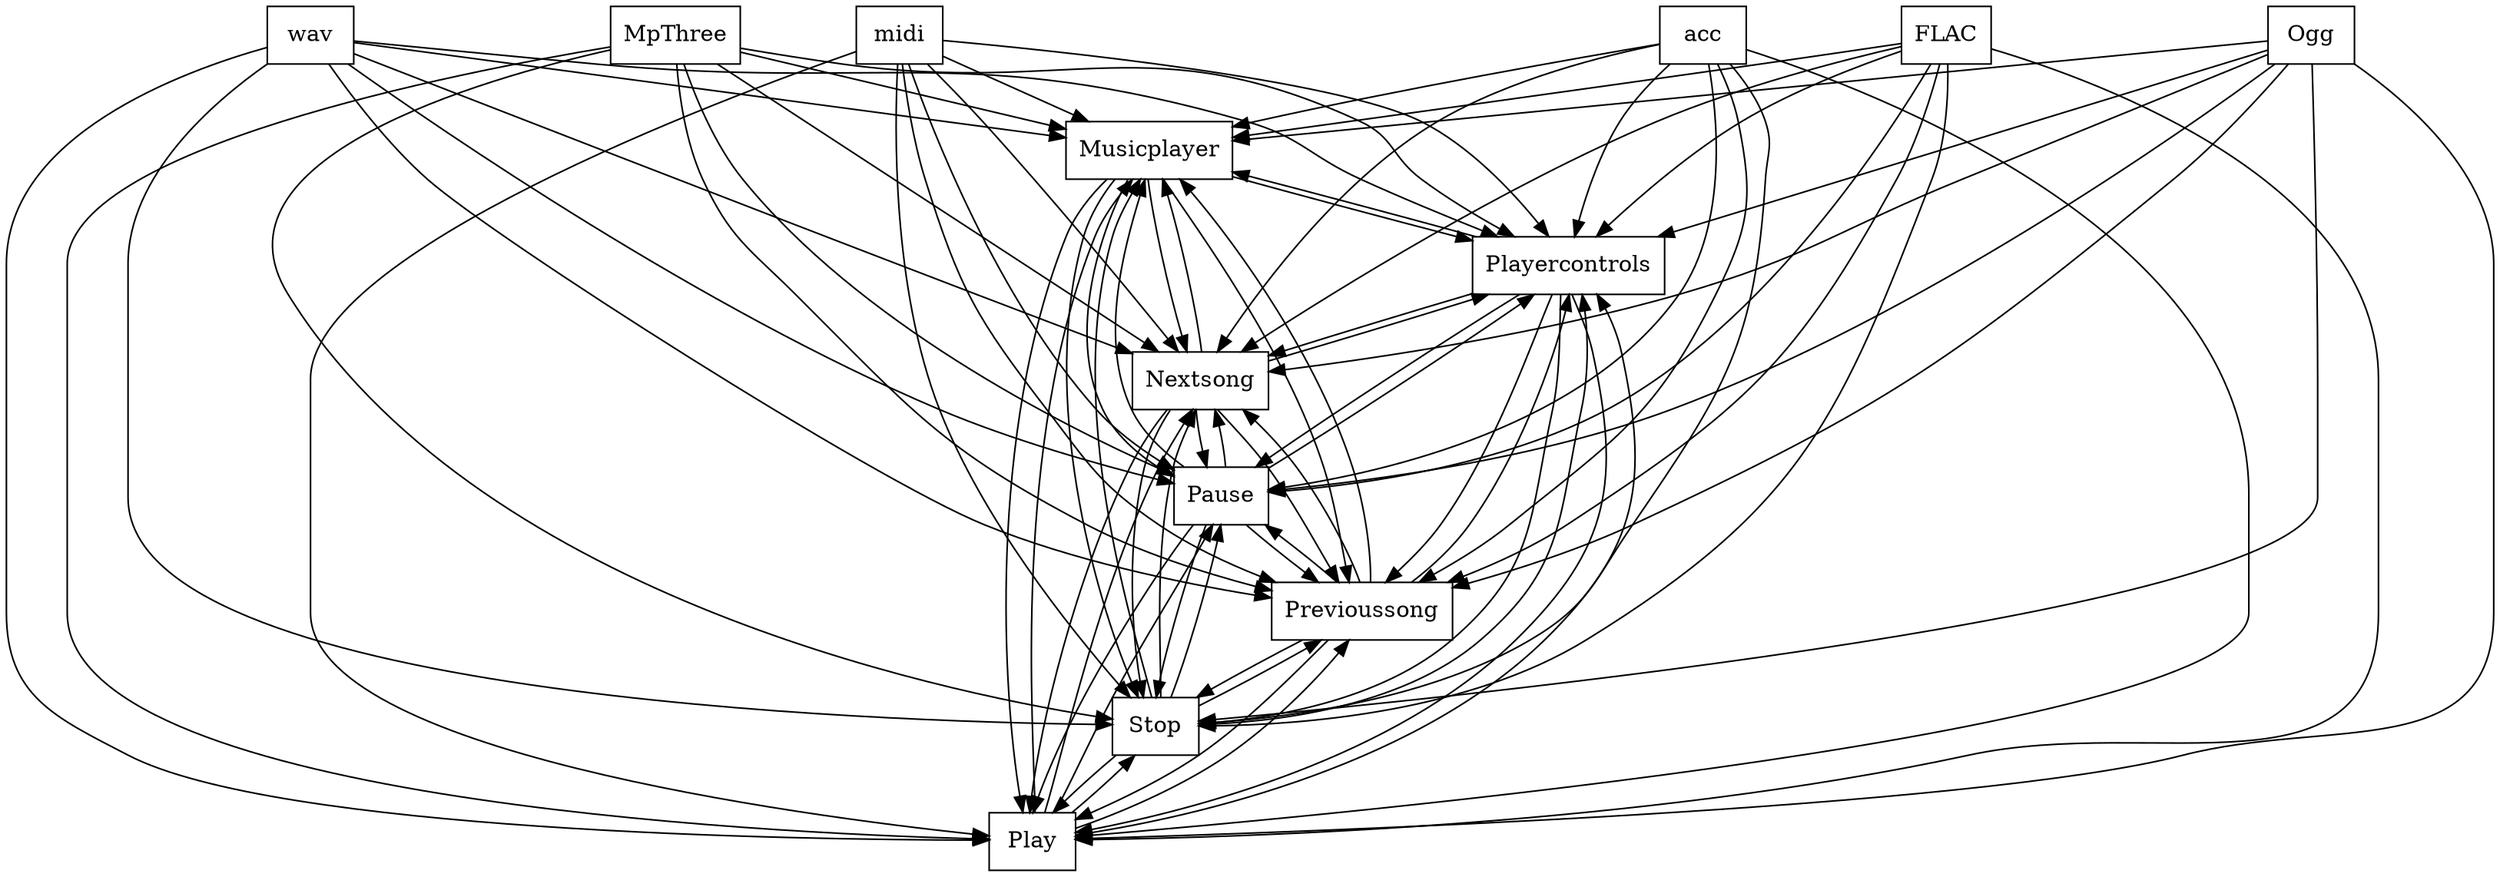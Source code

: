 digraph{
graph [rankdir=TB];
node [shape=box];
edge [arrowhead=normal];
0[label="Musicplayer",]
1[label="Ogg",]
2[label="Playercontrols",]
3[label="Play",]
4[label="wav",]
5[label="MpThree",]
6[label="Stop",]
7[label="acc",]
8[label="Previoussong",]
9[label="midi",]
10[label="FLAC",]
11[label="Pause",]
12[label="Nextsong",]
0->2[label="",]
0->3[label="",]
0->6[label="",]
0->8[label="",]
0->11[label="",]
0->12[label="",]
1->0[label="",]
1->2[label="",]
1->3[label="",]
1->6[label="",]
1->8[label="",]
1->11[label="",]
1->12[label="",]
2->0[label="",]
2->3[label="",]
2->6[label="",]
2->8[label="",]
2->11[label="",]
2->12[label="",]
3->0[label="",]
3->2[label="",]
3->6[label="",]
3->8[label="",]
3->11[label="",]
3->12[label="",]
4->0[label="",]
4->2[label="",]
4->3[label="",]
4->6[label="",]
4->8[label="",]
4->11[label="",]
4->12[label="",]
5->0[label="",]
5->2[label="",]
5->3[label="",]
5->6[label="",]
5->8[label="",]
5->11[label="",]
5->12[label="",]
6->0[label="",]
6->2[label="",]
6->3[label="",]
6->8[label="",]
6->11[label="",]
6->12[label="",]
7->0[label="",]
7->2[label="",]
7->3[label="",]
7->6[label="",]
7->8[label="",]
7->11[label="",]
7->12[label="",]
8->0[label="",]
8->2[label="",]
8->3[label="",]
8->6[label="",]
8->11[label="",]
8->12[label="",]
9->0[label="",]
9->2[label="",]
9->3[label="",]
9->6[label="",]
9->8[label="",]
9->11[label="",]
9->12[label="",]
10->0[label="",]
10->2[label="",]
10->3[label="",]
10->6[label="",]
10->8[label="",]
10->11[label="",]
10->12[label="",]
11->0[label="",]
11->2[label="",]
11->3[label="",]
11->6[label="",]
11->8[label="",]
11->12[label="",]
12->0[label="",]
12->2[label="",]
12->3[label="",]
12->6[label="",]
12->8[label="",]
12->11[label="",]
}
